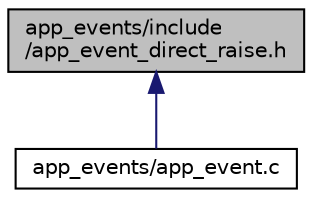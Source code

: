 digraph "app_events/include/app_event_direct_raise.h"
{
  edge [fontname="Helvetica",fontsize="10",labelfontname="Helvetica",labelfontsize="10"];
  node [fontname="Helvetica",fontsize="10",shape=record];
  Node1 [label="app_events/include\l/app_event_direct_raise.h",height=0.2,width=0.4,color="black", fillcolor="grey75", style="filled", fontcolor="black"];
  Node1 -> Node2 [dir="back",color="midnightblue",fontsize="10",style="solid",fontname="Helvetica"];
  Node2 [label="app_events/app_event.c",height=0.2,width=0.4,color="black", fillcolor="white", style="filled",URL="$app__events_2app__event_8c.html"];
}
